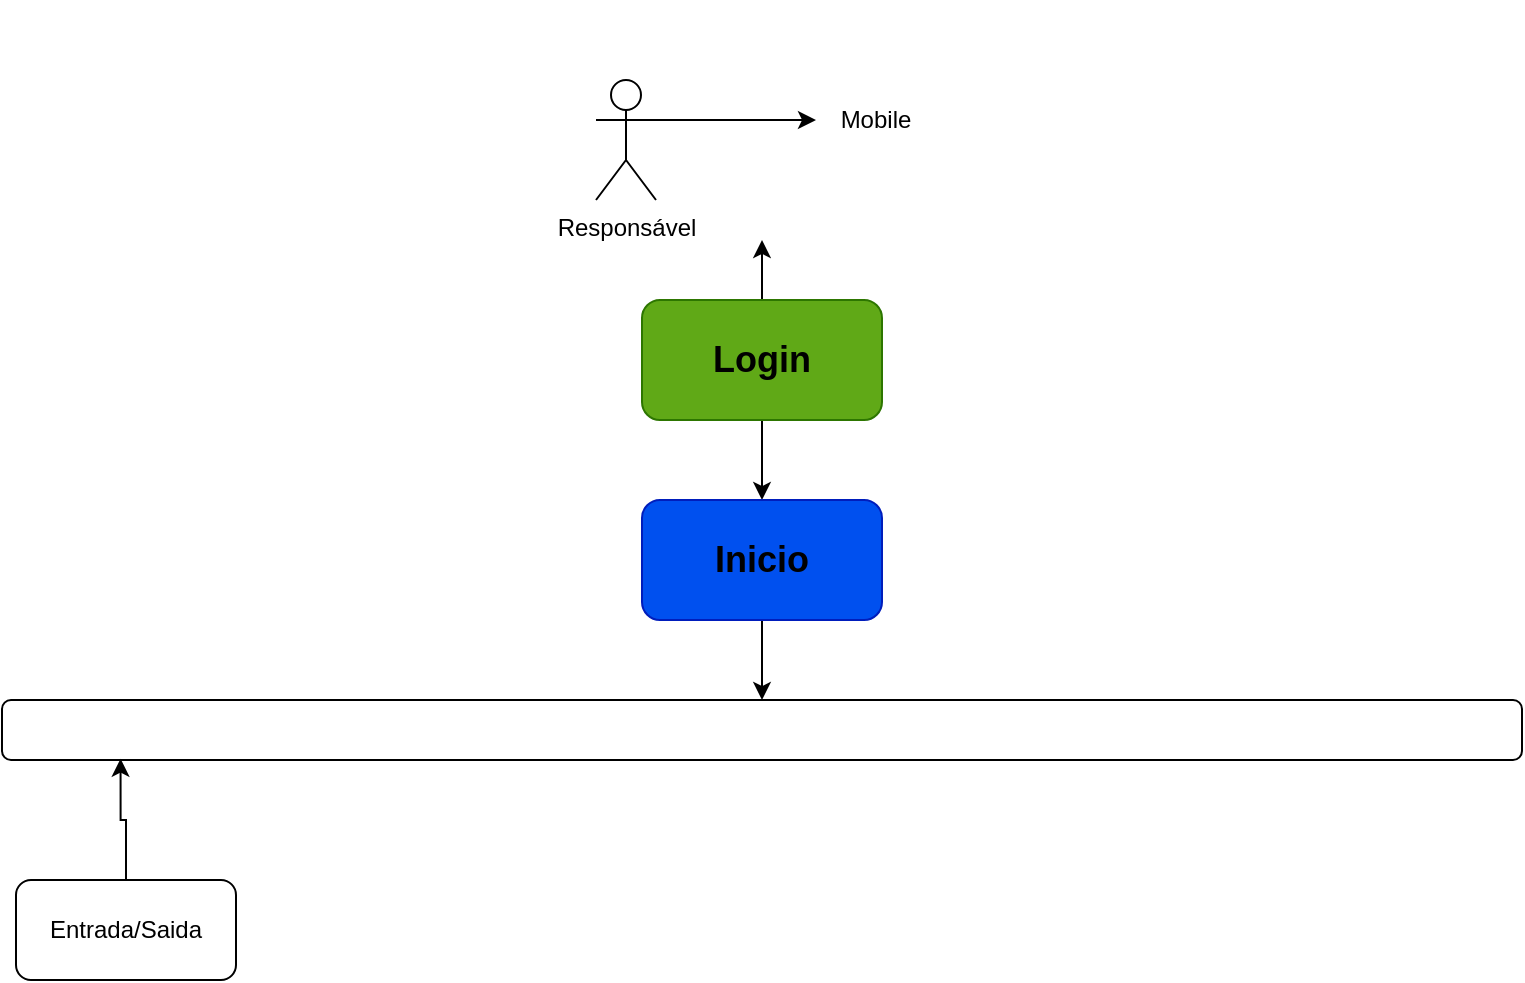 <mxfile version="26.1.0">
  <diagram name="Página-1" id="kI8GGxKT4JiShN3eqnU-">
    <mxGraphModel dx="3731" dy="1593" grid="1" gridSize="10" guides="1" tooltips="1" connect="1" arrows="1" fold="1" page="1" pageScale="1" pageWidth="827" pageHeight="1169" math="0" shadow="0">
      <root>
        <mxCell id="0" />
        <mxCell id="1" parent="0" />
        <mxCell id="aFHb7xdQclZGv5Pusras-11" value="" style="group" vertex="1" connectable="0" parent="1">
          <mxGeometry x="-500" y="30" width="200" height="120" as="geometry" />
        </mxCell>
        <mxCell id="aFHb7xdQclZGv5Pusras-6" value="" style="group" vertex="1" connectable="0" parent="aFHb7xdQclZGv5Pusras-11">
          <mxGeometry x="80" width="120" height="120" as="geometry" />
        </mxCell>
        <mxCell id="aFHb7xdQclZGv5Pusras-3" value="" style="shape=image;verticalLabelPosition=bottom;labelBackgroundColor=default;verticalAlign=top;aspect=fixed;imageAspect=0;image=https://images.vexels.com/media/users/3/208104/isolated/preview/0ec1c3524475f9562903f47771d2736b-ilustracao-de-dispositivo-de-celular.png;" vertex="1" parent="aFHb7xdQclZGv5Pusras-6">
          <mxGeometry width="120" height="120" as="geometry" />
        </mxCell>
        <mxCell id="aFHb7xdQclZGv5Pusras-5" value="&lt;font style=&quot;color: light-dark(rgb(0, 0, 0), rgb(0, 0, 0));&quot;&gt;Mobile&lt;/font&gt;" style="text;html=1;align=center;verticalAlign=middle;whiteSpace=wrap;rounded=0;" vertex="1" parent="aFHb7xdQclZGv5Pusras-6">
          <mxGeometry x="30" y="45" width="60" height="30" as="geometry" />
        </mxCell>
        <mxCell id="aFHb7xdQclZGv5Pusras-8" style="edgeStyle=orthogonalEdgeStyle;rounded=0;orthogonalLoop=1;jettySize=auto;html=1;exitX=1;exitY=0.333;exitDx=0;exitDy=0;exitPerimeter=0;entryX=0;entryY=0.5;entryDx=0;entryDy=0;" edge="1" parent="aFHb7xdQclZGv5Pusras-11" source="aFHb7xdQclZGv5Pusras-7" target="aFHb7xdQclZGv5Pusras-5">
          <mxGeometry relative="1" as="geometry" />
        </mxCell>
        <mxCell id="aFHb7xdQclZGv5Pusras-7" value="Responsável" style="shape=umlActor;verticalLabelPosition=bottom;verticalAlign=top;html=1;outlineConnect=0;" vertex="1" parent="aFHb7xdQclZGv5Pusras-11">
          <mxGeometry y="40" width="30" height="60" as="geometry" />
        </mxCell>
        <mxCell id="aFHb7xdQclZGv5Pusras-14" style="edgeStyle=orthogonalEdgeStyle;rounded=0;orthogonalLoop=1;jettySize=auto;html=1;" edge="1" parent="1" source="aFHb7xdQclZGv5Pusras-12" target="aFHb7xdQclZGv5Pusras-3">
          <mxGeometry relative="1" as="geometry">
            <Array as="points">
              <mxPoint x="-417" y="130" />
              <mxPoint x="-417" y="130" />
            </Array>
          </mxGeometry>
        </mxCell>
        <mxCell id="aFHb7xdQclZGv5Pusras-19" style="edgeStyle=orthogonalEdgeStyle;rounded=0;orthogonalLoop=1;jettySize=auto;html=1;" edge="1" parent="1" source="aFHb7xdQclZGv5Pusras-12" target="aFHb7xdQclZGv5Pusras-16">
          <mxGeometry relative="1" as="geometry" />
        </mxCell>
        <mxCell id="aFHb7xdQclZGv5Pusras-12" value="&lt;font style=&quot;font-size: 18px; color: light-dark(rgb(0, 0, 0), rgb(255, 255, 255));&quot;&gt;&lt;b&gt;Login&lt;/b&gt;&lt;/font&gt;" style="rounded=1;whiteSpace=wrap;html=1;fillColor=#60a917;fontColor=#ffffff;strokeColor=#2D7600;" vertex="1" parent="1">
          <mxGeometry x="-477" y="180" width="120" height="60" as="geometry" />
        </mxCell>
        <mxCell id="aFHb7xdQclZGv5Pusras-23" style="edgeStyle=orthogonalEdgeStyle;rounded=0;orthogonalLoop=1;jettySize=auto;html=1;" edge="1" parent="1" source="aFHb7xdQclZGv5Pusras-16" target="aFHb7xdQclZGv5Pusras-22">
          <mxGeometry relative="1" as="geometry" />
        </mxCell>
        <mxCell id="aFHb7xdQclZGv5Pusras-16" value="&lt;font style=&quot;font-size: 18px; color: light-dark(rgb(0, 0, 0), rgb(255, 255, 255));&quot;&gt;&lt;b&gt;Inicio&lt;/b&gt;&lt;/font&gt;" style="rounded=1;whiteSpace=wrap;html=1;fillColor=#0050ef;fontColor=#ffffff;strokeColor=#001DBC;" vertex="1" parent="1">
          <mxGeometry x="-477" y="280" width="120" height="60" as="geometry" />
        </mxCell>
        <mxCell id="aFHb7xdQclZGv5Pusras-22" value="" style="rounded=1;whiteSpace=wrap;html=1;" vertex="1" parent="1">
          <mxGeometry x="-797" y="380" width="760" height="30" as="geometry" />
        </mxCell>
        <mxCell id="aFHb7xdQclZGv5Pusras-24" value="Entrada/Saida" style="rounded=1;whiteSpace=wrap;html=1;" vertex="1" parent="1">
          <mxGeometry x="-790" y="470" width="110" height="50" as="geometry" />
        </mxCell>
        <mxCell id="aFHb7xdQclZGv5Pusras-25" style="edgeStyle=orthogonalEdgeStyle;rounded=0;orthogonalLoop=1;jettySize=auto;html=1;entryX=0.078;entryY=0.978;entryDx=0;entryDy=0;entryPerimeter=0;" edge="1" parent="1" source="aFHb7xdQclZGv5Pusras-24" target="aFHb7xdQclZGv5Pusras-22">
          <mxGeometry relative="1" as="geometry" />
        </mxCell>
      </root>
    </mxGraphModel>
  </diagram>
</mxfile>

